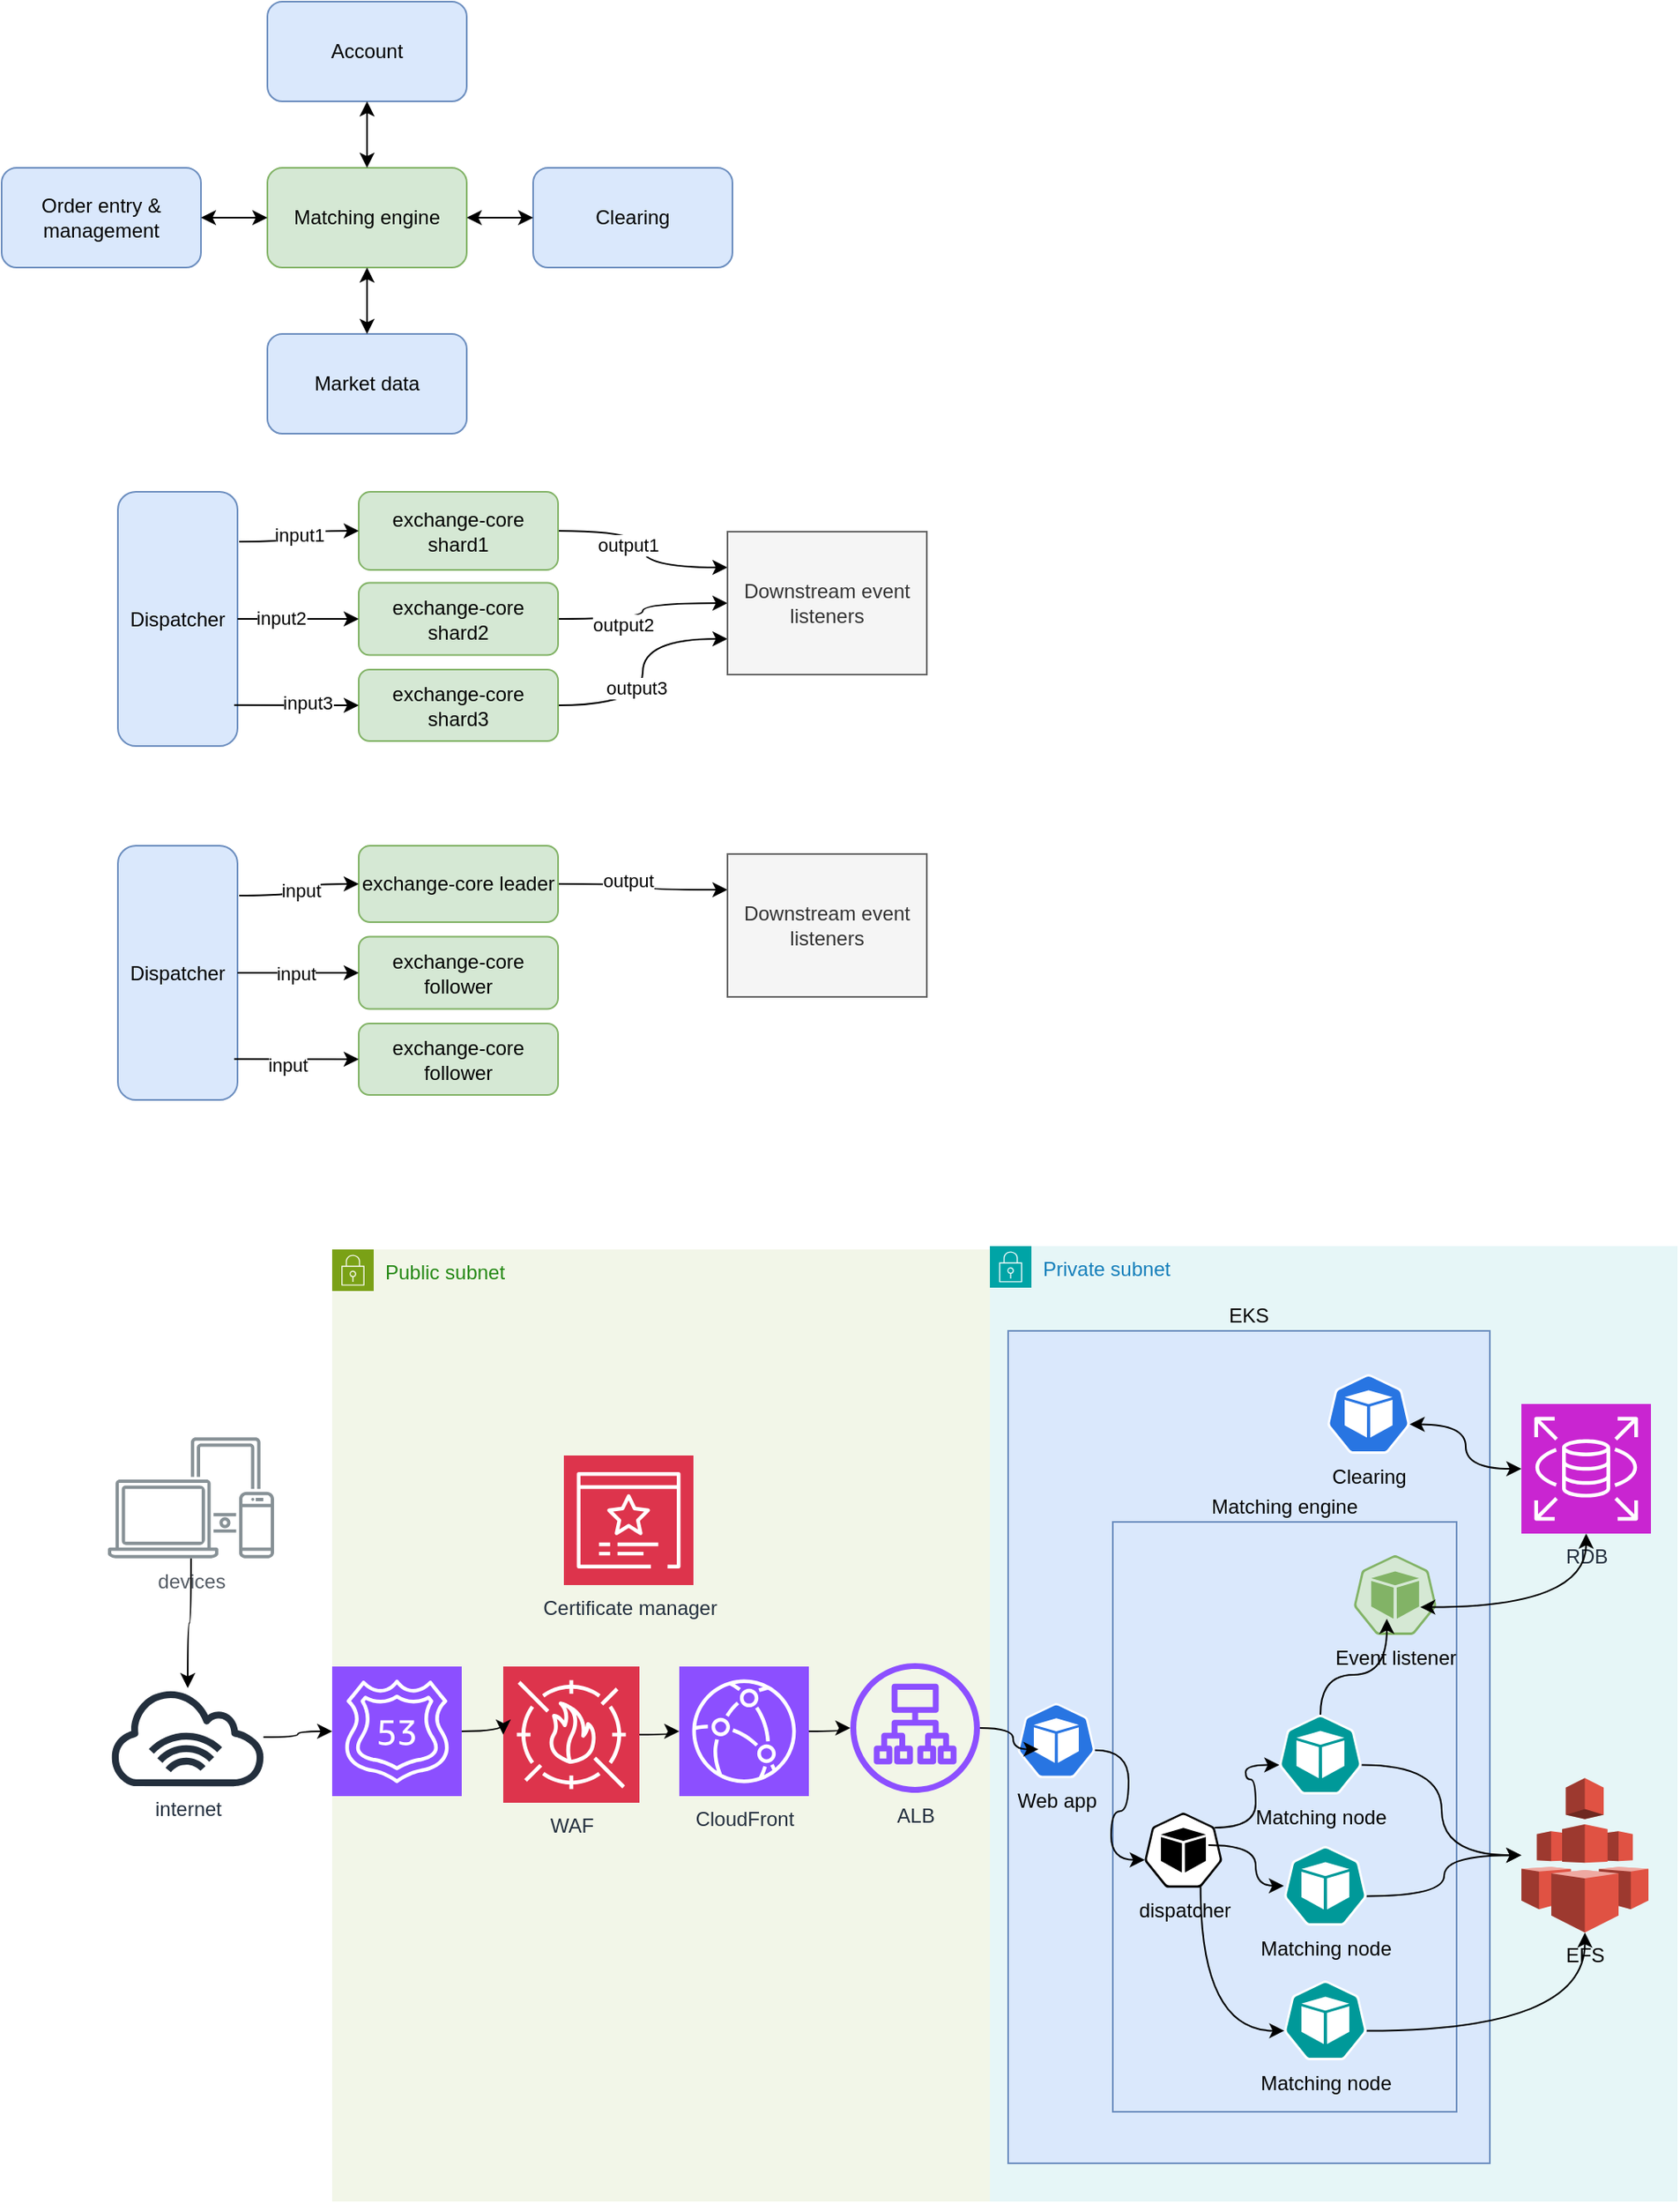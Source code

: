 <mxfile version="24.8.3">
  <diagram name="Page-1" id="1AooJk9TGi8D6WLvSfag">
    <mxGraphModel dx="601" dy="429" grid="0" gridSize="10" guides="1" tooltips="1" connect="1" arrows="1" fold="1" page="1" pageScale="1" pageWidth="1169" pageHeight="827" math="0" shadow="0">
      <root>
        <mxCell id="0" />
        <mxCell id="1" parent="0" />
        <mxCell id="wjFsrnQTrn3daN2qtmzh-29" value="Private subnet" style="points=[[0,0],[0.25,0],[0.5,0],[0.75,0],[1,0],[1,0.25],[1,0.5],[1,0.75],[1,1],[0.75,1],[0.5,1],[0.25,1],[0,1],[0,0.75],[0,0.5],[0,0.25]];outlineConnect=0;gradientColor=none;html=1;whiteSpace=wrap;fontSize=12;fontStyle=0;container=1;pointerEvents=0;collapsible=0;recursiveResize=0;shape=mxgraph.aws4.group;grIcon=mxgraph.aws4.group_security_group;grStroke=0;strokeColor=#00A4A6;fillColor=#E6F6F7;verticalAlign=top;align=left;spacingLeft=30;fontColor=#147EBA;dashed=0;" vertex="1" parent="1">
          <mxGeometry x="705" y="849" width="414" height="575" as="geometry" />
        </mxCell>
        <mxCell id="wjFsrnQTrn3daN2qtmzh-47" value="EKS" style="rounded=0;whiteSpace=wrap;html=1;fillColor=#dae8fc;strokeColor=#6c8ebf;labelPosition=center;verticalLabelPosition=top;align=center;verticalAlign=bottom;" vertex="1" parent="wjFsrnQTrn3daN2qtmzh-29">
          <mxGeometry x="11" y="51" width="290" height="501" as="geometry" />
        </mxCell>
        <mxCell id="wjFsrnQTrn3daN2qtmzh-57" value="Matching engine" style="rounded=0;whiteSpace=wrap;html=1;fillColor=#dae8fc;strokeColor=#6c8ebf;labelPosition=center;verticalLabelPosition=top;align=center;verticalAlign=bottom;" vertex="1" parent="wjFsrnQTrn3daN2qtmzh-29">
          <mxGeometry x="74" y="166" width="207" height="355" as="geometry" />
        </mxCell>
        <mxCell id="wjFsrnQTrn3daN2qtmzh-31" value="dispatcher" style="aspect=fixed;sketch=0;html=1;dashed=0;whitespace=wrap;verticalLabelPosition=bottom;verticalAlign=top;points=[[0.005,0.63,0],[0.1,0.2,0],[0.9,0.2,0],[0.5,0,0],[0.995,0.63,0],[0.72,0.99,0],[0.5,1,0],[0.28,0.99,0]];shape=mxgraph.kubernetes.icon2;prIcon=pod" vertex="1" parent="wjFsrnQTrn3daN2qtmzh-29">
          <mxGeometry x="93" y="341" width="47" height="45.12" as="geometry" />
        </mxCell>
        <mxCell id="wjFsrnQTrn3daN2qtmzh-28" value="EFS" style="outlineConnect=0;dashed=0;verticalLabelPosition=bottom;verticalAlign=top;align=center;html=1;shape=mxgraph.aws3.efs;fillColor=#E05243;gradientColor=none;" vertex="1" parent="wjFsrnQTrn3daN2qtmzh-29">
          <mxGeometry x="320" y="320.12" width="76.5" height="93" as="geometry" />
        </mxCell>
        <mxCell id="wjFsrnQTrn3daN2qtmzh-32" value="RDB" style="sketch=0;points=[[0,0,0],[0.25,0,0],[0.5,0,0],[0.75,0,0],[1,0,0],[0,1,0],[0.25,1,0],[0.5,1,0],[0.75,1,0],[1,1,0],[0,0.25,0],[0,0.5,0],[0,0.75,0],[1,0.25,0],[1,0.5,0],[1,0.75,0]];outlineConnect=0;fontColor=#232F3E;fillColor=#C925D1;strokeColor=#ffffff;dashed=0;verticalLabelPosition=bottom;verticalAlign=top;align=center;html=1;fontSize=12;fontStyle=0;aspect=fixed;shape=mxgraph.aws4.resourceIcon;resIcon=mxgraph.aws4.rds;" vertex="1" parent="wjFsrnQTrn3daN2qtmzh-29">
          <mxGeometry x="320" y="95" width="78" height="78" as="geometry" />
        </mxCell>
        <mxCell id="wjFsrnQTrn3daN2qtmzh-44" style="edgeStyle=orthogonalEdgeStyle;rounded=0;orthogonalLoop=1;jettySize=auto;html=1;exitX=0.995;exitY=0.63;exitDx=0;exitDy=0;exitPerimeter=0;curved=1;" edge="1" parent="wjFsrnQTrn3daN2qtmzh-29" source="wjFsrnQTrn3daN2qtmzh-33" target="wjFsrnQTrn3daN2qtmzh-28">
          <mxGeometry relative="1" as="geometry" />
        </mxCell>
        <mxCell id="wjFsrnQTrn3daN2qtmzh-33" value="Matching node" style="aspect=fixed;sketch=0;html=1;dashed=0;whitespace=wrap;verticalLabelPosition=bottom;verticalAlign=top;fillColor=#009999;strokeColor=#ffffff;points=[[0.005,0.63,0],[0.1,0.2,0],[0.9,0.2,0],[0.5,0,0],[0.995,0.63,0],[0.72,0.99,0],[0.5,1,0],[0.28,0.99,0]];shape=mxgraph.kubernetes.icon2;prIcon=pod" vertex="1" parent="wjFsrnQTrn3daN2qtmzh-29">
          <mxGeometry x="174" y="282" width="50" height="48" as="geometry" />
        </mxCell>
        <mxCell id="wjFsrnQTrn3daN2qtmzh-45" style="edgeStyle=orthogonalEdgeStyle;rounded=0;orthogonalLoop=1;jettySize=auto;html=1;exitX=0.995;exitY=0.63;exitDx=0;exitDy=0;exitPerimeter=0;curved=1;" edge="1" parent="wjFsrnQTrn3daN2qtmzh-29" source="wjFsrnQTrn3daN2qtmzh-34" target="wjFsrnQTrn3daN2qtmzh-28">
          <mxGeometry relative="1" as="geometry" />
        </mxCell>
        <mxCell id="wjFsrnQTrn3daN2qtmzh-34" value="Matching node" style="aspect=fixed;sketch=0;html=1;dashed=0;whitespace=wrap;verticalLabelPosition=bottom;verticalAlign=top;fillColor=#009999;strokeColor=#ffffff;points=[[0.005,0.63,0],[0.1,0.2,0],[0.9,0.2,0],[0.5,0,0],[0.995,0.63,0],[0.72,0.99,0],[0.5,1,0],[0.28,0.99,0]];shape=mxgraph.kubernetes.icon2;prIcon=pod" vertex="1" parent="wjFsrnQTrn3daN2qtmzh-29">
          <mxGeometry x="177" y="361" width="50" height="48" as="geometry" />
        </mxCell>
        <mxCell id="wjFsrnQTrn3daN2qtmzh-46" style="edgeStyle=orthogonalEdgeStyle;rounded=0;orthogonalLoop=1;jettySize=auto;html=1;exitX=0.995;exitY=0.63;exitDx=0;exitDy=0;exitPerimeter=0;curved=1;entryX=0.5;entryY=1;entryDx=0;entryDy=0;entryPerimeter=0;" edge="1" parent="wjFsrnQTrn3daN2qtmzh-29" source="wjFsrnQTrn3daN2qtmzh-35" target="wjFsrnQTrn3daN2qtmzh-28">
          <mxGeometry relative="1" as="geometry" />
        </mxCell>
        <mxCell id="wjFsrnQTrn3daN2qtmzh-35" value="Matching node" style="aspect=fixed;sketch=0;html=1;dashed=0;whitespace=wrap;verticalLabelPosition=bottom;verticalAlign=top;fillColor=#009999;strokeColor=#ffffff;points=[[0.005,0.63,0],[0.1,0.2,0],[0.9,0.2,0],[0.5,0,0],[0.995,0.63,0],[0.72,0.99,0],[0.5,1,0],[0.28,0.99,0]];shape=mxgraph.kubernetes.icon2;prIcon=pod" vertex="1" parent="wjFsrnQTrn3daN2qtmzh-29">
          <mxGeometry x="177" y="442" width="50" height="48" as="geometry" />
        </mxCell>
        <mxCell id="wjFsrnQTrn3daN2qtmzh-36" style="edgeStyle=orthogonalEdgeStyle;rounded=0;orthogonalLoop=1;jettySize=auto;html=1;exitX=0.9;exitY=0.2;exitDx=0;exitDy=0;exitPerimeter=0;entryX=0.005;entryY=0.63;entryDx=0;entryDy=0;entryPerimeter=0;curved=1;" edge="1" parent="wjFsrnQTrn3daN2qtmzh-29" source="wjFsrnQTrn3daN2qtmzh-31" target="wjFsrnQTrn3daN2qtmzh-33">
          <mxGeometry relative="1" as="geometry" />
        </mxCell>
        <mxCell id="wjFsrnQTrn3daN2qtmzh-38" style="edgeStyle=orthogonalEdgeStyle;rounded=0;orthogonalLoop=1;jettySize=auto;html=1;exitX=0.72;exitY=0.99;exitDx=0;exitDy=0;exitPerimeter=0;entryX=0.005;entryY=0.63;entryDx=0;entryDy=0;entryPerimeter=0;curved=1;" edge="1" parent="wjFsrnQTrn3daN2qtmzh-29" source="wjFsrnQTrn3daN2qtmzh-31" target="wjFsrnQTrn3daN2qtmzh-35">
          <mxGeometry relative="1" as="geometry">
            <mxPoint x="188" y="294" as="sourcePoint" />
            <mxPoint x="229" y="232" as="targetPoint" />
          </mxGeometry>
        </mxCell>
        <mxCell id="wjFsrnQTrn3daN2qtmzh-40" style="edgeStyle=orthogonalEdgeStyle;rounded=0;orthogonalLoop=1;jettySize=auto;html=1;exitX=0.821;exitY=0.431;exitDx=0;exitDy=0;exitPerimeter=0;curved=1;" edge="1" parent="wjFsrnQTrn3daN2qtmzh-29" source="wjFsrnQTrn3daN2qtmzh-31" target="wjFsrnQTrn3daN2qtmzh-34">
          <mxGeometry relative="1" as="geometry">
            <mxPoint x="152" y="311" as="sourcePoint" />
            <mxPoint x="219" y="222" as="targetPoint" />
          </mxGeometry>
        </mxCell>
        <mxCell id="wjFsrnQTrn3daN2qtmzh-41" value="Web app" style="aspect=fixed;sketch=0;html=1;dashed=0;whitespace=wrap;verticalLabelPosition=bottom;verticalAlign=top;fillColor=#2875E2;strokeColor=#ffffff;points=[[0.005,0.63,0],[0.1,0.2,0],[0.9,0.2,0],[0.5,0,0],[0.995,0.63,0],[0.72,0.99,0],[0.5,1,0],[0.28,0.99,0]];shape=mxgraph.kubernetes.icon2;prIcon=pod" vertex="1" parent="wjFsrnQTrn3daN2qtmzh-29">
          <mxGeometry x="16.5" y="275" width="47" height="45.12" as="geometry" />
        </mxCell>
        <mxCell id="wjFsrnQTrn3daN2qtmzh-43" style="edgeStyle=orthogonalEdgeStyle;rounded=0;orthogonalLoop=1;jettySize=auto;html=1;exitX=0.995;exitY=0.63;exitDx=0;exitDy=0;exitPerimeter=0;entryX=0.005;entryY=0.63;entryDx=0;entryDy=0;entryPerimeter=0;curved=1;" edge="1" parent="wjFsrnQTrn3daN2qtmzh-29" source="wjFsrnQTrn3daN2qtmzh-41" target="wjFsrnQTrn3daN2qtmzh-31">
          <mxGeometry relative="1" as="geometry" />
        </mxCell>
        <mxCell id="wjFsrnQTrn3daN2qtmzh-48" value="Clearing" style="aspect=fixed;sketch=0;html=1;dashed=0;whitespace=wrap;verticalLabelPosition=bottom;verticalAlign=top;fillColor=#2875E2;strokeColor=#ffffff;points=[[0.005,0.63,0],[0.1,0.2,0],[0.9,0.2,0],[0.5,0,0],[0.995,0.63,0],[0.72,0.99,0],[0.5,1,0],[0.28,0.99,0]];shape=mxgraph.kubernetes.icon2;prIcon=pod" vertex="1" parent="wjFsrnQTrn3daN2qtmzh-29">
          <mxGeometry x="203" y="77" width="50" height="48" as="geometry" />
        </mxCell>
        <mxCell id="wjFsrnQTrn3daN2qtmzh-51" style="edgeStyle=orthogonalEdgeStyle;rounded=0;orthogonalLoop=1;jettySize=auto;html=1;exitX=0.995;exitY=0.63;exitDx=0;exitDy=0;exitPerimeter=0;entryX=0;entryY=0.5;entryDx=0;entryDy=0;entryPerimeter=0;curved=1;startArrow=classic;startFill=1;" edge="1" parent="wjFsrnQTrn3daN2qtmzh-29" source="wjFsrnQTrn3daN2qtmzh-48" target="wjFsrnQTrn3daN2qtmzh-32">
          <mxGeometry relative="1" as="geometry" />
        </mxCell>
        <mxCell id="wjFsrnQTrn3daN2qtmzh-58" value="Event listener" style="aspect=fixed;sketch=0;html=1;dashed=0;whitespace=wrap;verticalLabelPosition=bottom;verticalAlign=top;fillColor=#d5e8d4;strokeColor=#82b366;points=[[0.005,0.63,0],[0.1,0.2,0],[0.9,0.2,0],[0.5,0,0],[0.995,0.63,0],[0.72,0.99,0],[0.5,1,0],[0.28,0.99,0]];shape=mxgraph.kubernetes.icon2;prIcon=pod" vertex="1" parent="wjFsrnQTrn3daN2qtmzh-29">
          <mxGeometry x="219" y="186" width="50" height="48" as="geometry" />
        </mxCell>
        <mxCell id="wjFsrnQTrn3daN2qtmzh-59" style="edgeStyle=orthogonalEdgeStyle;rounded=0;orthogonalLoop=1;jettySize=auto;html=1;exitX=0.803;exitY=0.652;exitDx=0;exitDy=0;exitPerimeter=0;entryX=0.5;entryY=1;entryDx=0;entryDy=0;entryPerimeter=0;curved=1;startArrow=classic;startFill=1;" edge="1" parent="wjFsrnQTrn3daN2qtmzh-29" source="wjFsrnQTrn3daN2qtmzh-58" target="wjFsrnQTrn3daN2qtmzh-32">
          <mxGeometry relative="1" as="geometry">
            <mxPoint x="263" y="117" as="sourcePoint" />
            <mxPoint x="330" y="144" as="targetPoint" />
          </mxGeometry>
        </mxCell>
        <mxCell id="wjFsrnQTrn3daN2qtmzh-60" style="edgeStyle=orthogonalEdgeStyle;rounded=0;orthogonalLoop=1;jettySize=auto;html=1;exitX=0.5;exitY=0;exitDx=0;exitDy=0;exitPerimeter=0;entryX=0.4;entryY=0.798;entryDx=0;entryDy=0;entryPerimeter=0;curved=1;" edge="1" parent="wjFsrnQTrn3daN2qtmzh-29" source="wjFsrnQTrn3daN2qtmzh-33" target="wjFsrnQTrn3daN2qtmzh-58">
          <mxGeometry relative="1" as="geometry" />
        </mxCell>
        <mxCell id="wjFsrnQTrn3daN2qtmzh-30" value="Public subnet" style="points=[[0,0],[0.25,0],[0.5,0],[0.75,0],[1,0],[1,0.25],[1,0.5],[1,0.75],[1,1],[0.75,1],[0.5,1],[0.25,1],[0,1],[0,0.75],[0,0.5],[0,0.25]];outlineConnect=0;gradientColor=none;html=1;whiteSpace=wrap;fontSize=12;fontStyle=0;container=1;pointerEvents=0;collapsible=0;recursiveResize=0;shape=mxgraph.aws4.group;grIcon=mxgraph.aws4.group_security_group;grStroke=0;strokeColor=#7AA116;fillColor=#F2F6E8;verticalAlign=top;align=left;spacingLeft=30;fontColor=#248814;dashed=0;" vertex="1" parent="1">
          <mxGeometry x="309" y="851" width="396" height="573" as="geometry" />
        </mxCell>
        <mxCell id="wjFsrnQTrn3daN2qtmzh-22" value="ALB" style="sketch=0;outlineConnect=0;fontColor=#232F3E;gradientColor=none;fillColor=#8C4FFF;strokeColor=none;dashed=0;verticalLabelPosition=bottom;verticalAlign=top;align=center;html=1;fontSize=12;fontStyle=0;aspect=fixed;pointerEvents=1;shape=mxgraph.aws4.application_load_balancer;" vertex="1" parent="wjFsrnQTrn3daN2qtmzh-30">
          <mxGeometry x="312" y="249" width="78" height="78" as="geometry" />
        </mxCell>
        <mxCell id="wjFsrnQTrn3daN2qtmzh-20" value="CloudFront" style="sketch=0;points=[[0,0,0],[0.25,0,0],[0.5,0,0],[0.75,0,0],[1,0,0],[0,1,0],[0.25,1,0],[0.5,1,0],[0.75,1,0],[1,1,0],[0,0.25,0],[0,0.5,0],[0,0.75,0],[1,0.25,0],[1,0.5,0],[1,0.75,0]];outlineConnect=0;fontColor=#232F3E;fillColor=#8C4FFF;strokeColor=#ffffff;dashed=0;verticalLabelPosition=bottom;verticalAlign=top;align=center;html=1;fontSize=12;fontStyle=0;aspect=fixed;shape=mxgraph.aws4.resourceIcon;resIcon=mxgraph.aws4.cloudfront;" vertex="1" parent="wjFsrnQTrn3daN2qtmzh-30">
          <mxGeometry x="209" y="251" width="78" height="78" as="geometry" />
        </mxCell>
        <mxCell id="wjFsrnQTrn3daN2qtmzh-23" style="edgeStyle=orthogonalEdgeStyle;rounded=0;orthogonalLoop=1;jettySize=auto;html=1;exitX=1;exitY=0.5;exitDx=0;exitDy=0;exitPerimeter=0;curved=1;" edge="1" parent="wjFsrnQTrn3daN2qtmzh-30" source="wjFsrnQTrn3daN2qtmzh-20" target="wjFsrnQTrn3daN2qtmzh-22">
          <mxGeometry relative="1" as="geometry" />
        </mxCell>
        <mxCell id="wjFsrnQTrn3daN2qtmzh-17" value="WAF" style="sketch=0;points=[[0,0,0],[0.25,0,0],[0.5,0,0],[0.75,0,0],[1,0,0],[0,1,0],[0.25,1,0],[0.5,1,0],[0.75,1,0],[1,1,0],[0,0.25,0],[0,0.5,0],[0,0.75,0],[1,0.25,0],[1,0.5,0],[1,0.75,0]];outlineConnect=0;fontColor=#232F3E;fillColor=#DD344C;strokeColor=#ffffff;dashed=0;verticalLabelPosition=bottom;verticalAlign=top;align=center;html=1;fontSize=12;fontStyle=0;aspect=fixed;shape=mxgraph.aws4.resourceIcon;resIcon=mxgraph.aws4.waf;" vertex="1" parent="wjFsrnQTrn3daN2qtmzh-30">
          <mxGeometry x="103" y="251" width="82" height="82" as="geometry" />
        </mxCell>
        <mxCell id="wjFsrnQTrn3daN2qtmzh-21" style="edgeStyle=orthogonalEdgeStyle;rounded=0;orthogonalLoop=1;jettySize=auto;html=1;curved=1;" edge="1" parent="wjFsrnQTrn3daN2qtmzh-30" source="wjFsrnQTrn3daN2qtmzh-17" target="wjFsrnQTrn3daN2qtmzh-20">
          <mxGeometry relative="1" as="geometry" />
        </mxCell>
        <mxCell id="wjFsrnQTrn3daN2qtmzh-18" value="" style="sketch=0;points=[[0,0,0],[0.25,0,0],[0.5,0,0],[0.75,0,0],[1,0,0],[0,1,0],[0.25,1,0],[0.5,1,0],[0.75,1,0],[1,1,0],[0,0.25,0],[0,0.5,0],[0,0.75,0],[1,0.25,0],[1,0.5,0],[1,0.75,0]];outlineConnect=0;fontColor=#232F3E;fillColor=#8C4FFF;strokeColor=#ffffff;dashed=0;verticalLabelPosition=bottom;verticalAlign=top;align=center;html=1;fontSize=12;fontStyle=0;aspect=fixed;shape=mxgraph.aws4.resourceIcon;resIcon=mxgraph.aws4.route_53;" vertex="1" parent="wjFsrnQTrn3daN2qtmzh-30">
          <mxGeometry y="251" width="78" height="78" as="geometry" />
        </mxCell>
        <mxCell id="wjFsrnQTrn3daN2qtmzh-19" style="edgeStyle=orthogonalEdgeStyle;rounded=0;orthogonalLoop=1;jettySize=auto;html=1;exitX=1;exitY=0.5;exitDx=0;exitDy=0;exitPerimeter=0;entryX=0;entryY=0.5;entryDx=0;entryDy=0;entryPerimeter=0;curved=1;" edge="1" parent="wjFsrnQTrn3daN2qtmzh-30" source="wjFsrnQTrn3daN2qtmzh-18" target="wjFsrnQTrn3daN2qtmzh-17">
          <mxGeometry relative="1" as="geometry" />
        </mxCell>
        <mxCell id="EbOE8VHgUx2xrooY40My-1" value="Matching engine" style="rounded=1;whiteSpace=wrap;html=1;fillColor=#d5e8d4;strokeColor=#82b366;" parent="1" vertex="1">
          <mxGeometry x="270" y="200" width="120" height="60" as="geometry" />
        </mxCell>
        <mxCell id="EbOE8VHgUx2xrooY40My-2" value="Order entry &amp;amp; management" style="rounded=1;whiteSpace=wrap;html=1;fillColor=#dae8fc;strokeColor=#6c8ebf;" parent="1" vertex="1">
          <mxGeometry x="110" y="200" width="120" height="60" as="geometry" />
        </mxCell>
        <mxCell id="EbOE8VHgUx2xrooY40My-4" value="Account" style="rounded=1;whiteSpace=wrap;html=1;fillColor=#dae8fc;strokeColor=#6c8ebf;" parent="1" vertex="1">
          <mxGeometry x="270" y="100" width="120" height="60" as="geometry" />
        </mxCell>
        <mxCell id="EbOE8VHgUx2xrooY40My-5" value="Clearing" style="rounded=1;whiteSpace=wrap;html=1;fillColor=#dae8fc;strokeColor=#6c8ebf;" parent="1" vertex="1">
          <mxGeometry x="430" y="200" width="120" height="60" as="geometry" />
        </mxCell>
        <mxCell id="EbOE8VHgUx2xrooY40My-6" value="Market data" style="rounded=1;whiteSpace=wrap;html=1;fillColor=#dae8fc;strokeColor=#6c8ebf;" parent="1" vertex="1">
          <mxGeometry x="270" y="300" width="120" height="60" as="geometry" />
        </mxCell>
        <mxCell id="wjFsrnQTrn3daN2qtmzh-1" value="" style="endArrow=classic;startArrow=classic;html=1;rounded=0;entryX=0.5;entryY=1;entryDx=0;entryDy=0;exitX=0.5;exitY=0;exitDx=0;exitDy=0;" edge="1" parent="1" source="EbOE8VHgUx2xrooY40My-1" target="EbOE8VHgUx2xrooY40My-4">
          <mxGeometry width="50" height="50" relative="1" as="geometry">
            <mxPoint x="260" y="190" as="sourcePoint" />
            <mxPoint x="310" y="140" as="targetPoint" />
          </mxGeometry>
        </mxCell>
        <mxCell id="wjFsrnQTrn3daN2qtmzh-2" value="" style="endArrow=classic;startArrow=classic;html=1;rounded=0;entryX=1;entryY=0.5;entryDx=0;entryDy=0;exitX=0;exitY=0.5;exitDx=0;exitDy=0;" edge="1" parent="1" source="EbOE8VHgUx2xrooY40My-1" target="EbOE8VHgUx2xrooY40My-2">
          <mxGeometry width="50" height="50" relative="1" as="geometry">
            <mxPoint x="340" y="210" as="sourcePoint" />
            <mxPoint x="340" y="130" as="targetPoint" />
          </mxGeometry>
        </mxCell>
        <mxCell id="wjFsrnQTrn3daN2qtmzh-3" value="" style="endArrow=classic;startArrow=classic;html=1;rounded=0;entryX=1;entryY=0.5;entryDx=0;entryDy=0;exitX=0;exitY=0.5;exitDx=0;exitDy=0;" edge="1" parent="1" source="EbOE8VHgUx2xrooY40My-5" target="EbOE8VHgUx2xrooY40My-1">
          <mxGeometry width="50" height="50" relative="1" as="geometry">
            <mxPoint x="350" y="220" as="sourcePoint" />
            <mxPoint x="350" y="140" as="targetPoint" />
          </mxGeometry>
        </mxCell>
        <mxCell id="wjFsrnQTrn3daN2qtmzh-4" value="" style="endArrow=classic;startArrow=classic;html=1;rounded=0;entryX=0.5;entryY=1;entryDx=0;entryDy=0;exitX=0.5;exitY=0;exitDx=0;exitDy=0;" edge="1" parent="1" source="EbOE8VHgUx2xrooY40My-6" target="EbOE8VHgUx2xrooY40My-1">
          <mxGeometry width="50" height="50" relative="1" as="geometry">
            <mxPoint x="360" y="230" as="sourcePoint" />
            <mxPoint x="360" y="150" as="targetPoint" />
          </mxGeometry>
        </mxCell>
        <mxCell id="wjFsrnQTrn3daN2qtmzh-5" value="Dispatcher" style="rounded=1;whiteSpace=wrap;html=1;fillColor=#dae8fc;strokeColor=#6c8ebf;" vertex="1" parent="1">
          <mxGeometry x="180" y="395" width="72" height="153" as="geometry" />
        </mxCell>
        <mxCell id="wjFsrnQTrn3daN2qtmzh-13" style="edgeStyle=orthogonalEdgeStyle;rounded=0;orthogonalLoop=1;jettySize=auto;html=1;exitX=1;exitY=0.5;exitDx=0;exitDy=0;entryX=0;entryY=0.25;entryDx=0;entryDy=0;curved=1;startArrow=none;startFill=0;" edge="1" parent="1" source="wjFsrnQTrn3daN2qtmzh-6" target="wjFsrnQTrn3daN2qtmzh-12">
          <mxGeometry relative="1" as="geometry" />
        </mxCell>
        <mxCell id="wjFsrnQTrn3daN2qtmzh-85" value="output1" style="edgeLabel;html=1;align=center;verticalAlign=middle;resizable=0;points=[];" vertex="1" connectable="0" parent="wjFsrnQTrn3daN2qtmzh-13">
          <mxGeometry x="-0.332" y="-8" relative="1" as="geometry">
            <mxPoint as="offset" />
          </mxGeometry>
        </mxCell>
        <mxCell id="wjFsrnQTrn3daN2qtmzh-6" value="exchange-core shard1" style="rounded=1;whiteSpace=wrap;html=1;fillColor=#d5e8d4;strokeColor=#82b366;" vertex="1" parent="1">
          <mxGeometry x="325" y="395" width="120" height="47" as="geometry" />
        </mxCell>
        <mxCell id="wjFsrnQTrn3daN2qtmzh-14" style="edgeStyle=orthogonalEdgeStyle;rounded=0;orthogonalLoop=1;jettySize=auto;html=1;exitX=1;exitY=0.5;exitDx=0;exitDy=0;curved=1;startArrow=none;startFill=0;entryX=0;entryY=0.5;entryDx=0;entryDy=0;" edge="1" parent="1" source="wjFsrnQTrn3daN2qtmzh-7" target="wjFsrnQTrn3daN2qtmzh-12">
          <mxGeometry relative="1" as="geometry">
            <mxPoint x="470" y="463.75" as="targetPoint" />
          </mxGeometry>
        </mxCell>
        <mxCell id="wjFsrnQTrn3daN2qtmzh-86" value="output2" style="edgeLabel;html=1;align=center;verticalAlign=middle;resizable=0;points=[];" vertex="1" connectable="0" parent="wjFsrnQTrn3daN2qtmzh-14">
          <mxGeometry x="-0.308" y="-3" relative="1" as="geometry">
            <mxPoint as="offset" />
          </mxGeometry>
        </mxCell>
        <mxCell id="wjFsrnQTrn3daN2qtmzh-7" value="exchange-core shard2" style="rounded=1;whiteSpace=wrap;html=1;fillColor=#d5e8d4;strokeColor=#82b366;" vertex="1" parent="1">
          <mxGeometry x="325" y="449.75" width="120" height="43.5" as="geometry" />
        </mxCell>
        <mxCell id="wjFsrnQTrn3daN2qtmzh-15" style="edgeStyle=orthogonalEdgeStyle;rounded=0;orthogonalLoop=1;jettySize=auto;html=1;exitX=1;exitY=0.5;exitDx=0;exitDy=0;entryX=0;entryY=0.75;entryDx=0;entryDy=0;curved=1;startArrow=none;startFill=0;" edge="1" parent="1" source="wjFsrnQTrn3daN2qtmzh-8" target="wjFsrnQTrn3daN2qtmzh-12">
          <mxGeometry relative="1" as="geometry" />
        </mxCell>
        <mxCell id="wjFsrnQTrn3daN2qtmzh-87" value="output3" style="edgeLabel;html=1;align=center;verticalAlign=middle;resizable=0;points=[];" vertex="1" connectable="0" parent="wjFsrnQTrn3daN2qtmzh-15">
          <mxGeometry x="-0.137" y="4" relative="1" as="geometry">
            <mxPoint as="offset" />
          </mxGeometry>
        </mxCell>
        <mxCell id="wjFsrnQTrn3daN2qtmzh-8" value="exchange-core shard3" style="rounded=1;whiteSpace=wrap;html=1;fillColor=#d5e8d4;strokeColor=#82b366;" vertex="1" parent="1">
          <mxGeometry x="325" y="502" width="120" height="43" as="geometry" />
        </mxCell>
        <mxCell id="wjFsrnQTrn3daN2qtmzh-9" value="input1" style="endArrow=classic;html=1;rounded=0;entryX=0;entryY=0.5;entryDx=0;entryDy=0;exitX=1.014;exitY=0.196;exitDx=0;exitDy=0;exitPerimeter=0;edgeStyle=orthogonalEdgeStyle;curved=1;" edge="1" parent="1" source="wjFsrnQTrn3daN2qtmzh-5" target="wjFsrnQTrn3daN2qtmzh-6">
          <mxGeometry width="50" height="50" relative="1" as="geometry">
            <mxPoint x="213" y="478.75" as="sourcePoint" />
            <mxPoint x="263" y="428.75" as="targetPoint" />
          </mxGeometry>
        </mxCell>
        <mxCell id="wjFsrnQTrn3daN2qtmzh-10" value="" style="endArrow=classic;html=1;rounded=0;entryX=0;entryY=0.5;entryDx=0;entryDy=0;edgeStyle=orthogonalEdgeStyle;curved=1;" edge="1" parent="1" source="wjFsrnQTrn3daN2qtmzh-5" target="wjFsrnQTrn3daN2qtmzh-7">
          <mxGeometry width="50" height="50" relative="1" as="geometry">
            <mxPoint x="263" y="432.75" as="sourcePoint" />
            <mxPoint x="304" y="434.75" as="targetPoint" />
          </mxGeometry>
        </mxCell>
        <mxCell id="wjFsrnQTrn3daN2qtmzh-88" value="input2" style="edgeLabel;html=1;align=center;verticalAlign=middle;resizable=0;points=[];" vertex="1" connectable="0" parent="wjFsrnQTrn3daN2qtmzh-10">
          <mxGeometry x="-0.292" y="1" relative="1" as="geometry">
            <mxPoint as="offset" />
          </mxGeometry>
        </mxCell>
        <mxCell id="wjFsrnQTrn3daN2qtmzh-11" value="" style="endArrow=classic;html=1;rounded=0;entryX=0;entryY=0.5;entryDx=0;entryDy=0;exitX=0.972;exitY=0.839;exitDx=0;exitDy=0;exitPerimeter=0;edgeStyle=orthogonalEdgeStyle;curved=1;" edge="1" parent="1" source="wjFsrnQTrn3daN2qtmzh-5" target="wjFsrnQTrn3daN2qtmzh-8">
          <mxGeometry width="50" height="50" relative="1" as="geometry">
            <mxPoint x="273" y="442.75" as="sourcePoint" />
            <mxPoint x="314" y="444.75" as="targetPoint" />
          </mxGeometry>
        </mxCell>
        <mxCell id="wjFsrnQTrn3daN2qtmzh-89" value="input3" style="edgeLabel;html=1;align=center;verticalAlign=middle;resizable=0;points=[];" vertex="1" connectable="0" parent="wjFsrnQTrn3daN2qtmzh-11">
          <mxGeometry x="0.154" y="2" relative="1" as="geometry">
            <mxPoint as="offset" />
          </mxGeometry>
        </mxCell>
        <mxCell id="wjFsrnQTrn3daN2qtmzh-12" value="Downstream event listeners" style="rounded=0;whiteSpace=wrap;html=1;fillColor=#f5f5f5;fontColor=#333333;strokeColor=#666666;" vertex="1" parent="1">
          <mxGeometry x="547" y="419" width="120" height="86" as="geometry" />
        </mxCell>
        <mxCell id="wjFsrnQTrn3daN2qtmzh-25" style="edgeStyle=orthogonalEdgeStyle;rounded=0;orthogonalLoop=1;jettySize=auto;html=1;entryX=0.271;entryY=0.617;entryDx=0;entryDy=0;entryPerimeter=0;curved=1;" edge="1" parent="1" source="wjFsrnQTrn3daN2qtmzh-22" target="wjFsrnQTrn3daN2qtmzh-41">
          <mxGeometry relative="1" as="geometry" />
        </mxCell>
        <mxCell id="wjFsrnQTrn3daN2qtmzh-26" value="Certificate manager" style="sketch=0;points=[[0,0,0],[0.25,0,0],[0.5,0,0],[0.75,0,0],[1,0,0],[0,1,0],[0.25,1,0],[0.5,1,0],[0.75,1,0],[1,1,0],[0,0.25,0],[0,0.5,0],[0,0.75,0],[1,0.25,0],[1,0.5,0],[1,0.75,0]];outlineConnect=0;fontColor=#232F3E;fillColor=#DD344C;strokeColor=#ffffff;dashed=0;verticalLabelPosition=bottom;verticalAlign=top;align=center;html=1;fontSize=12;fontStyle=0;aspect=fixed;shape=mxgraph.aws4.resourceIcon;resIcon=mxgraph.aws4.certificate_manager_3;" vertex="1" parent="1">
          <mxGeometry x="448.5" y="975" width="78" height="78" as="geometry" />
        </mxCell>
        <mxCell id="wjFsrnQTrn3daN2qtmzh-54" style="edgeStyle=orthogonalEdgeStyle;rounded=0;orthogonalLoop=1;jettySize=auto;html=1;curved=1;" edge="1" parent="1" source="wjFsrnQTrn3daN2qtmzh-53" target="wjFsrnQTrn3daN2qtmzh-18">
          <mxGeometry relative="1" as="geometry" />
        </mxCell>
        <mxCell id="wjFsrnQTrn3daN2qtmzh-53" value="internet" style="sketch=0;outlineConnect=0;fontColor=#232F3E;gradientColor=none;fillColor=#232F3D;strokeColor=none;dashed=0;verticalLabelPosition=bottom;verticalAlign=top;align=center;html=1;fontSize=12;fontStyle=0;aspect=fixed;pointerEvents=1;shape=mxgraph.aws4.internet_alt1;" vertex="1" parent="1">
          <mxGeometry x="174" y="1115" width="96" height="59.08" as="geometry" />
        </mxCell>
        <mxCell id="wjFsrnQTrn3daN2qtmzh-56" style="edgeStyle=orthogonalEdgeStyle;rounded=0;orthogonalLoop=1;jettySize=auto;html=1;curved=1;" edge="1" parent="1" source="wjFsrnQTrn3daN2qtmzh-55" target="wjFsrnQTrn3daN2qtmzh-53">
          <mxGeometry relative="1" as="geometry" />
        </mxCell>
        <mxCell id="wjFsrnQTrn3daN2qtmzh-55" value="devices" style="sketch=0;outlineConnect=0;gradientColor=none;fontColor=#545B64;strokeColor=none;fillColor=#879196;dashed=0;verticalLabelPosition=bottom;verticalAlign=top;align=center;html=1;fontSize=12;fontStyle=0;aspect=fixed;shape=mxgraph.aws4.illustration_devices;pointerEvents=1" vertex="1" parent="1">
          <mxGeometry x="174" y="964" width="100" height="73" as="geometry" />
        </mxCell>
        <mxCell id="wjFsrnQTrn3daN2qtmzh-74" value="Dispatcher" style="rounded=1;whiteSpace=wrap;html=1;fillColor=#dae8fc;strokeColor=#6c8ebf;" vertex="1" parent="1">
          <mxGeometry x="180" y="608" width="72" height="153" as="geometry" />
        </mxCell>
        <mxCell id="wjFsrnQTrn3daN2qtmzh-75" style="edgeStyle=orthogonalEdgeStyle;rounded=0;orthogonalLoop=1;jettySize=auto;html=1;exitX=1;exitY=0.5;exitDx=0;exitDy=0;entryX=0;entryY=0.25;entryDx=0;entryDy=0;curved=1;startArrow=none;startFill=0;" edge="1" parent="1" source="wjFsrnQTrn3daN2qtmzh-76" target="wjFsrnQTrn3daN2qtmzh-84">
          <mxGeometry relative="1" as="geometry" />
        </mxCell>
        <mxCell id="wjFsrnQTrn3daN2qtmzh-91" value="output" style="edgeLabel;html=1;align=center;verticalAlign=middle;resizable=0;points=[];" vertex="1" connectable="0" parent="wjFsrnQTrn3daN2qtmzh-75">
          <mxGeometry x="-0.217" y="2" relative="1" as="geometry">
            <mxPoint as="offset" />
          </mxGeometry>
        </mxCell>
        <mxCell id="wjFsrnQTrn3daN2qtmzh-76" value="exchange-core leader" style="rounded=1;whiteSpace=wrap;html=1;fillColor=#d5e8d4;strokeColor=#82b366;" vertex="1" parent="1">
          <mxGeometry x="325" y="608" width="120" height="46" as="geometry" />
        </mxCell>
        <mxCell id="wjFsrnQTrn3daN2qtmzh-78" value="exchange-core follower" style="rounded=1;whiteSpace=wrap;html=1;fillColor=#d5e8d4;strokeColor=#82b366;" vertex="1" parent="1">
          <mxGeometry x="325" y="662.75" width="120" height="43.5" as="geometry" />
        </mxCell>
        <mxCell id="wjFsrnQTrn3daN2qtmzh-80" value="exchange-core follower" style="rounded=1;whiteSpace=wrap;html=1;fillColor=#d5e8d4;strokeColor=#82b366;" vertex="1" parent="1">
          <mxGeometry x="325" y="715" width="120" height="43" as="geometry" />
        </mxCell>
        <mxCell id="wjFsrnQTrn3daN2qtmzh-81" value="" style="endArrow=classic;html=1;rounded=0;entryX=0;entryY=0.5;entryDx=0;entryDy=0;exitX=1.014;exitY=0.196;exitDx=0;exitDy=0;exitPerimeter=0;edgeStyle=orthogonalEdgeStyle;curved=1;" edge="1" parent="1" source="wjFsrnQTrn3daN2qtmzh-74" target="wjFsrnQTrn3daN2qtmzh-76">
          <mxGeometry width="50" height="50" relative="1" as="geometry">
            <mxPoint x="213" y="691.75" as="sourcePoint" />
            <mxPoint x="263" y="641.75" as="targetPoint" />
          </mxGeometry>
        </mxCell>
        <mxCell id="wjFsrnQTrn3daN2qtmzh-90" value="input" style="edgeLabel;html=1;align=center;verticalAlign=middle;resizable=0;points=[];" vertex="1" connectable="0" parent="wjFsrnQTrn3daN2qtmzh-81">
          <mxGeometry x="-0.016" y="-1" relative="1" as="geometry">
            <mxPoint as="offset" />
          </mxGeometry>
        </mxCell>
        <mxCell id="wjFsrnQTrn3daN2qtmzh-82" value="" style="endArrow=classic;html=1;rounded=0;entryX=0;entryY=0.5;entryDx=0;entryDy=0;edgeStyle=orthogonalEdgeStyle;curved=1;" edge="1" parent="1" source="wjFsrnQTrn3daN2qtmzh-74" target="wjFsrnQTrn3daN2qtmzh-78">
          <mxGeometry width="50" height="50" relative="1" as="geometry">
            <mxPoint x="263" y="645.75" as="sourcePoint" />
            <mxPoint x="304" y="647.75" as="targetPoint" />
          </mxGeometry>
        </mxCell>
        <mxCell id="wjFsrnQTrn3daN2qtmzh-92" value="input" style="edgeLabel;html=1;align=center;verticalAlign=middle;resizable=0;points=[];" vertex="1" connectable="0" parent="wjFsrnQTrn3daN2qtmzh-82">
          <mxGeometry x="-0.057" relative="1" as="geometry">
            <mxPoint as="offset" />
          </mxGeometry>
        </mxCell>
        <mxCell id="wjFsrnQTrn3daN2qtmzh-83" value="" style="endArrow=classic;html=1;rounded=0;entryX=0;entryY=0.5;entryDx=0;entryDy=0;exitX=0.972;exitY=0.839;exitDx=0;exitDy=0;exitPerimeter=0;edgeStyle=orthogonalEdgeStyle;curved=1;" edge="1" parent="1" source="wjFsrnQTrn3daN2qtmzh-74" target="wjFsrnQTrn3daN2qtmzh-80">
          <mxGeometry width="50" height="50" relative="1" as="geometry">
            <mxPoint x="273" y="655.75" as="sourcePoint" />
            <mxPoint x="314" y="657.75" as="targetPoint" />
          </mxGeometry>
        </mxCell>
        <mxCell id="wjFsrnQTrn3daN2qtmzh-93" value="input" style="edgeLabel;html=1;align=center;verticalAlign=middle;resizable=0;points=[];" vertex="1" connectable="0" parent="wjFsrnQTrn3daN2qtmzh-83">
          <mxGeometry x="-0.144" y="-3" relative="1" as="geometry">
            <mxPoint as="offset" />
          </mxGeometry>
        </mxCell>
        <mxCell id="wjFsrnQTrn3daN2qtmzh-84" value="Downstream event listeners" style="rounded=0;whiteSpace=wrap;html=1;fillColor=#f5f5f5;fontColor=#333333;strokeColor=#666666;" vertex="1" parent="1">
          <mxGeometry x="547" y="613" width="120" height="86" as="geometry" />
        </mxCell>
      </root>
    </mxGraphModel>
  </diagram>
</mxfile>
